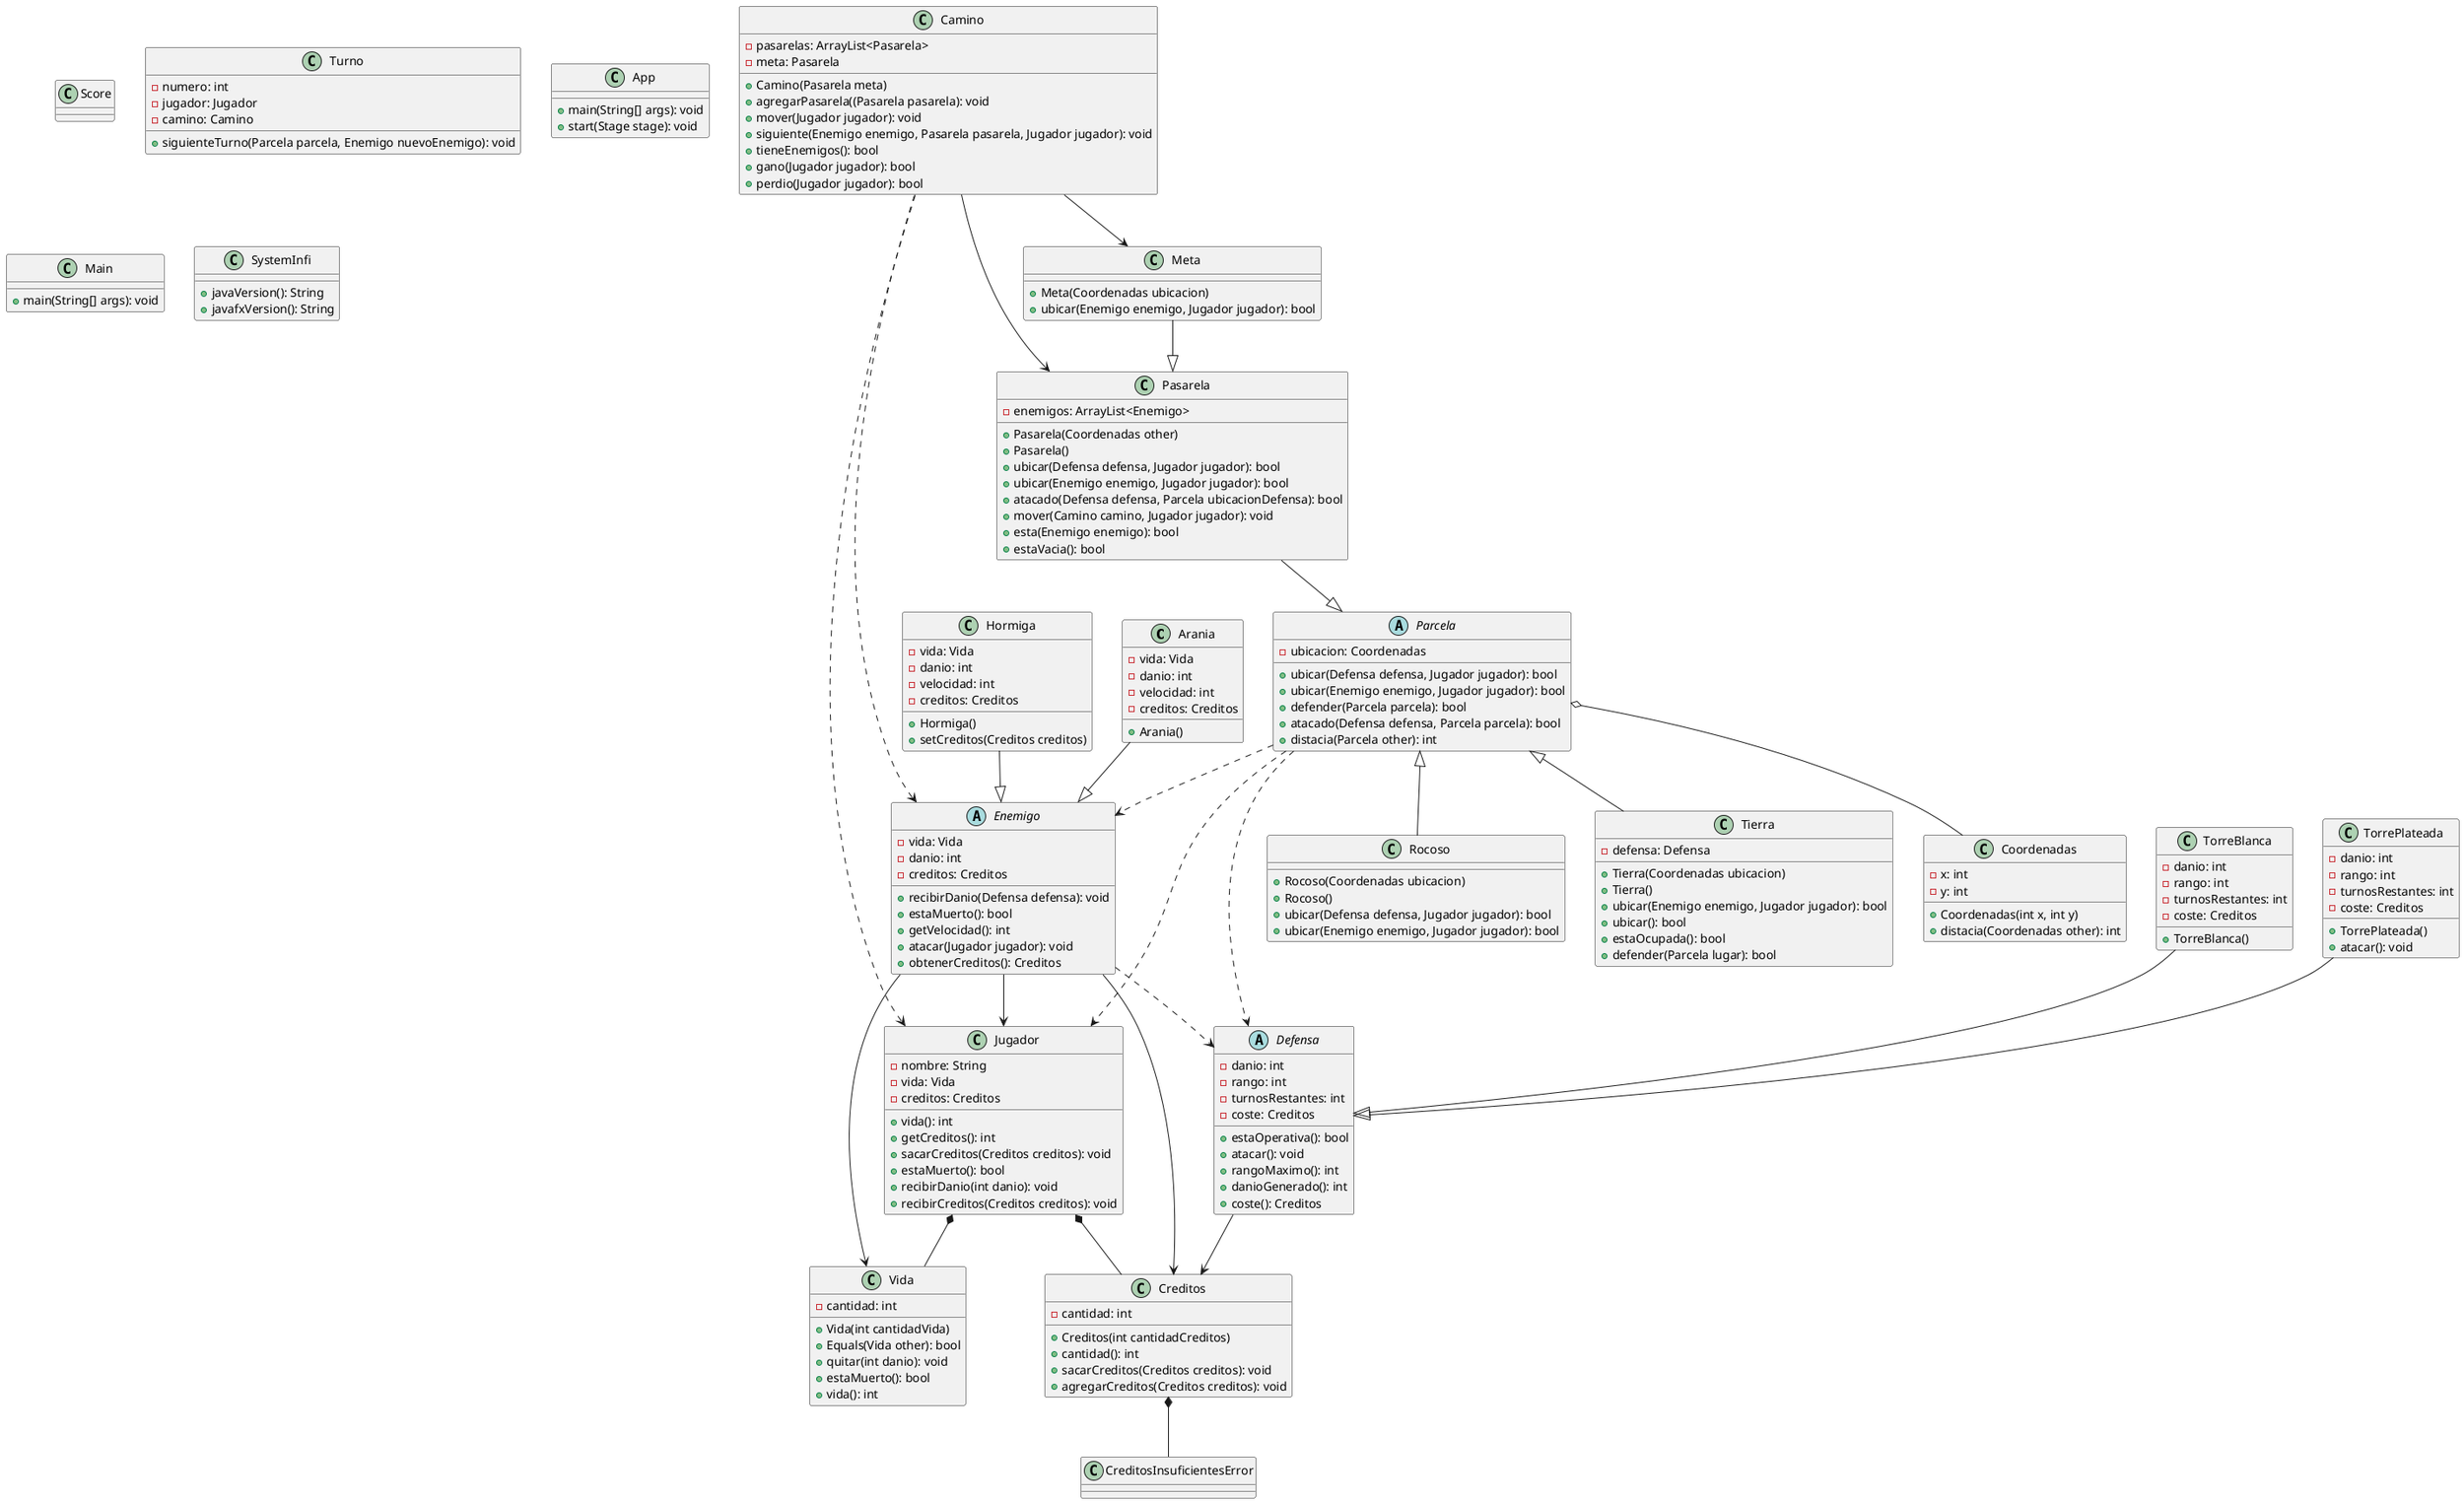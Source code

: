 @startuml
'https://plantuml.com/class-diagram

class Arania {
    -vida: Vida
    -danio: int
    -velocidad: int
    -creditos: Creditos
    +Arania()
}

class Camino {
    -pasarelas: ArrayList<Pasarela>
    -meta: Pasarela
    +Camino(Pasarela meta)
    +agregarPasarela((Pasarela pasarela): void
    +mover(Jugador jugador): void
    +siguiente(Enemigo enemigo, Pasarela pasarela, Jugador jugador): void
    +tieneEnemigos(): bool
    +gano(Jugador jugador): bool
    +perdio(Jugador jugador): bool
}

class Coordenadas {
    -x: int
    -y: int
    +Coordenadas(int x, int y)
    +distacia(Coordenadas other): int
}

class Creditos {
    -cantidad: int
    +Creditos(int cantidadCreditos)
    +cantidad(): int
    +sacarCreditos(Creditos creditos): void
    +agregarCreditos(Creditos creditos): void
}

class CreditosInsuficientesError {}

abstract class Defensa {
    -danio: int
    -rango: int
    -turnosRestantes: int
    -coste: Creditos
    +estaOperativa(): bool
    +atacar(): void
    +rangoMaximo(): int
    +danioGenerado(): int
    +coste(): Creditos
}

abstract class Enemigo {
    -vida: Vida
    -danio: int
    -creditos: Creditos
    +recibirDanio(Defensa defensa): void
    +estaMuerto(): bool
    +getVelocidad(): int
    +atacar(Jugador jugador): void
    +obtenerCreditos(): Creditos
}

class Hormiga {
    -vida: Vida
    -danio: int
    -velocidad: int
    -creditos: Creditos
    +Hormiga()
    +setCreditos(Creditos creditos)
}

class Jugador {
    -nombre: String
    -vida: Vida
    -creditos: Creditos
    +vida(): int
    +getCreditos(): int
    +sacarCreditos(Creditos creditos): void
    +estaMuerto(): bool
    +recibirDanio(int danio): void
    +recibirCreditos(Creditos creditos): void
}

class Meta {
    +Meta(Coordenadas ubicacion)
    +ubicar(Enemigo enemigo, Jugador jugador): bool
}

abstract class Parcela {
    -ubicacion: Coordenadas
    +ubicar(Defensa defensa, Jugador jugador): bool
    +ubicar(Enemigo enemigo, Jugador jugador): bool
    +defender(Parcela parcela): bool
    +atacado(Defensa defensa, Parcela parcela): bool
    +distacia(Parcela other): int
}

class Pasarela {
    -enemigos: ArrayList<Enemigo>
    +Pasarela(Coordenadas other)
    +Pasarela()
    +ubicar(Defensa defensa, Jugador jugador): bool
    +ubicar(Enemigo enemigo, Jugador jugador): bool
    +atacado(Defensa defensa, Parcela ubicacionDefensa): bool
    +mover(Camino camino, Jugador jugador): void
    +esta(Enemigo enemigo): bool
    +estaVacia(): bool
}

class Rocoso {
    +Rocoso(Coordenadas ubicacion)
    +Rocoso()
    +ubicar(Defensa defensa, Jugador jugador): bool
    +ubicar(Enemigo enemigo, Jugador jugador): bool
}

class Score {}

class Tierra {
    -defensa: Defensa
    +Tierra(Coordenadas ubicacion)
    +Tierra()
    +ubicar(Enemigo enemigo, Jugador jugador): bool
    +ubicar(): bool
    +estaOcupada(): bool
    +defender(Parcela lugar): bool
}


class TorreBlanca {
    -danio: int
    -rango: int
    -turnosRestantes: int
    -coste: Creditos
    +TorreBlanca()
}

class TorrePlateada {
    -danio: int
    -rango: int
    -turnosRestantes: int
    -coste: Creditos
    +TorrePlateada()
    +atacar(): void
}

class Turno {
    -numero: int
    -jugador: Jugador
    -camino: Camino
    +siguienteTurno(Parcela parcela, Enemigo nuevoEnemigo): void
}

class Vida {
    -cantidad: int
    +Vida(int cantidadVida)
    +Equals(Vida other): bool
    +quitar(int danio): void
    +estaMuerto(): bool
    +vida(): int
}

class App {
    +main(String[] args): void
    +start(Stage stage): void
}

class Main {
    +main(String[] args): void
}

class SystemInfi {
    +javaVersion(): String
    +javafxVersion(): String
}

Jugador *-- Vida
Jugador *-- Creditos

Defensa --> Creditos

TorreBlanca --|> Defensa
TorrePlateada --|> Defensa

Pasarela --|> Parcela

Parcela ..> Defensa
Parcela ..> Jugador
Parcela o-- Coordenadas
Parcela ..> Enemigo

Meta --|> Pasarela

Parcela <|-- Rocoso
Parcela <|-- Tierra

Camino --> Pasarela
Camino --> Meta
Camino ..> Jugador
Camino ..> Enemigo


Enemigo --> Vida
Enemigo --> Creditos
Enemigo ..> Defensa
Enemigo --> Jugador

Hormiga --|> Enemigo
Arania --|> Enemigo

Creditos *-- CreditosInsuficientesError



@enduml